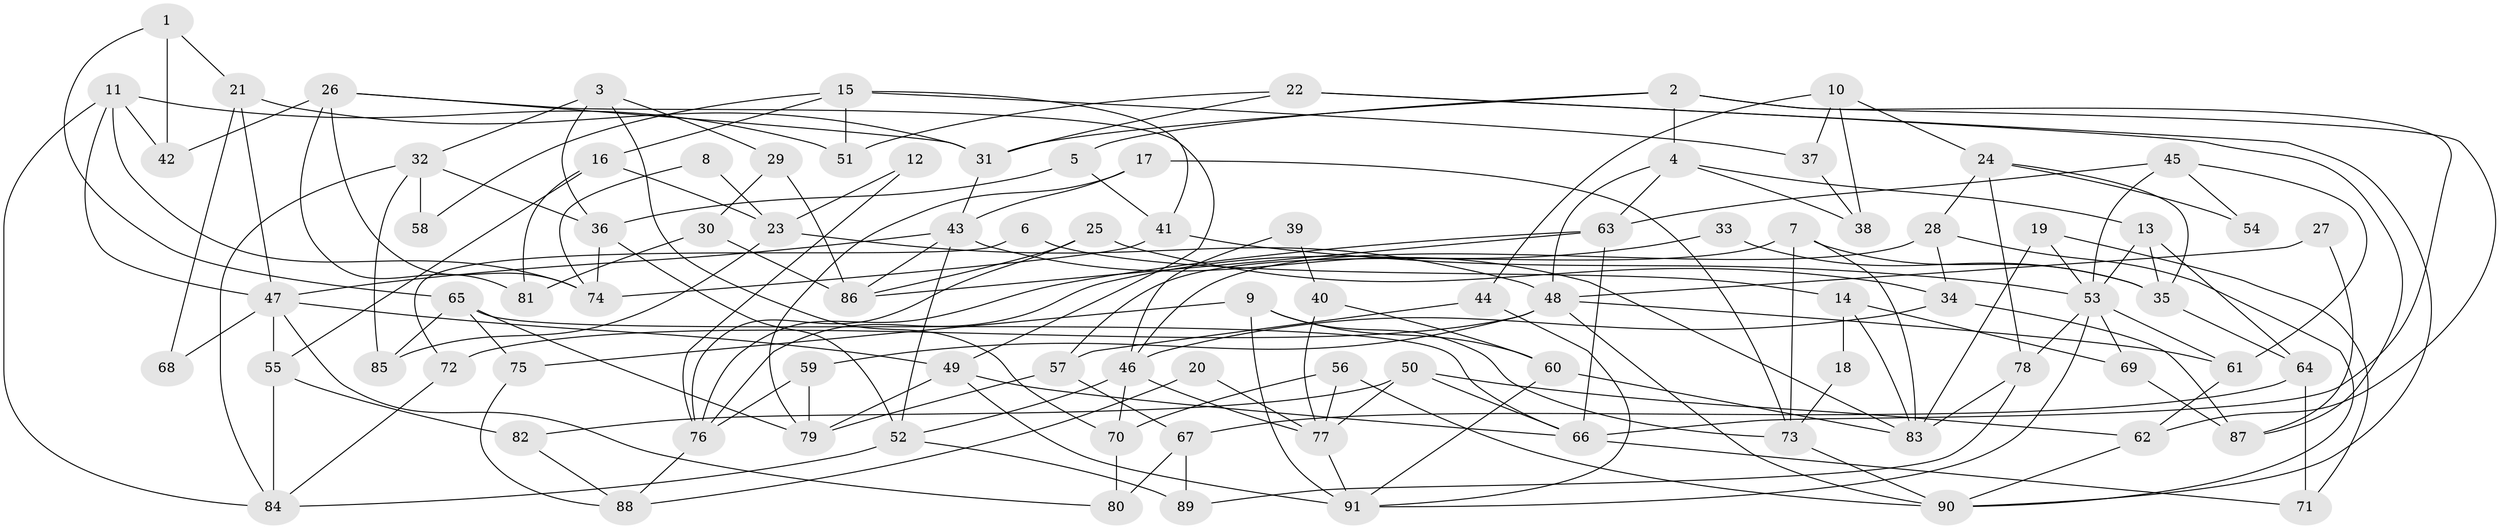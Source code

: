 // coarse degree distribution, {3: 0.14814814814814814, 2: 0.2222222222222222, 4: 0.2222222222222222, 5: 0.14814814814814814, 7: 0.037037037037037035, 10: 0.07407407407407407, 11: 0.037037037037037035, 6: 0.07407407407407407, 8: 0.037037037037037035}
// Generated by graph-tools (version 1.1) at 2025/54/03/04/25 21:54:24]
// undirected, 91 vertices, 182 edges
graph export_dot {
graph [start="1"]
  node [color=gray90,style=filled];
  1;
  2;
  3;
  4;
  5;
  6;
  7;
  8;
  9;
  10;
  11;
  12;
  13;
  14;
  15;
  16;
  17;
  18;
  19;
  20;
  21;
  22;
  23;
  24;
  25;
  26;
  27;
  28;
  29;
  30;
  31;
  32;
  33;
  34;
  35;
  36;
  37;
  38;
  39;
  40;
  41;
  42;
  43;
  44;
  45;
  46;
  47;
  48;
  49;
  50;
  51;
  52;
  53;
  54;
  55;
  56;
  57;
  58;
  59;
  60;
  61;
  62;
  63;
  64;
  65;
  66;
  67;
  68;
  69;
  70;
  71;
  72;
  73;
  74;
  75;
  76;
  77;
  78;
  79;
  80;
  81;
  82;
  83;
  84;
  85;
  86;
  87;
  88;
  89;
  90;
  91;
  1 -- 42;
  1 -- 21;
  1 -- 65;
  2 -- 4;
  2 -- 66;
  2 -- 5;
  2 -- 31;
  2 -- 62;
  3 -- 70;
  3 -- 32;
  3 -- 29;
  3 -- 36;
  4 -- 38;
  4 -- 63;
  4 -- 13;
  4 -- 48;
  5 -- 36;
  5 -- 41;
  6 -- 14;
  6 -- 72;
  7 -- 83;
  7 -- 73;
  7 -- 35;
  7 -- 57;
  8 -- 23;
  8 -- 74;
  9 -- 91;
  9 -- 73;
  9 -- 60;
  9 -- 75;
  10 -- 24;
  10 -- 44;
  10 -- 37;
  10 -- 38;
  11 -- 51;
  11 -- 74;
  11 -- 42;
  11 -- 47;
  11 -- 84;
  12 -- 23;
  12 -- 76;
  13 -- 53;
  13 -- 35;
  13 -- 64;
  14 -- 69;
  14 -- 83;
  14 -- 18;
  15 -- 16;
  15 -- 41;
  15 -- 37;
  15 -- 51;
  15 -- 58;
  16 -- 81;
  16 -- 55;
  16 -- 23;
  17 -- 79;
  17 -- 43;
  17 -- 73;
  18 -- 73;
  19 -- 71;
  19 -- 83;
  19 -- 53;
  20 -- 77;
  20 -- 88;
  21 -- 47;
  21 -- 31;
  21 -- 68;
  22 -- 31;
  22 -- 90;
  22 -- 51;
  22 -- 87;
  23 -- 48;
  23 -- 85;
  24 -- 35;
  24 -- 78;
  24 -- 28;
  24 -- 54;
  25 -- 76;
  25 -- 86;
  25 -- 34;
  26 -- 49;
  26 -- 31;
  26 -- 42;
  26 -- 74;
  26 -- 81;
  27 -- 87;
  27 -- 48;
  28 -- 46;
  28 -- 34;
  28 -- 90;
  29 -- 86;
  29 -- 30;
  30 -- 86;
  30 -- 81;
  31 -- 43;
  32 -- 36;
  32 -- 85;
  32 -- 58;
  32 -- 84;
  33 -- 76;
  33 -- 35;
  34 -- 46;
  34 -- 87;
  35 -- 64;
  36 -- 52;
  36 -- 74;
  37 -- 38;
  39 -- 46;
  39 -- 40;
  40 -- 77;
  40 -- 60;
  41 -- 74;
  41 -- 53;
  43 -- 83;
  43 -- 52;
  43 -- 47;
  43 -- 86;
  44 -- 57;
  44 -- 91;
  45 -- 53;
  45 -- 61;
  45 -- 54;
  45 -- 63;
  46 -- 70;
  46 -- 52;
  46 -- 77;
  47 -- 49;
  47 -- 55;
  47 -- 68;
  47 -- 80;
  48 -- 90;
  48 -- 59;
  48 -- 61;
  48 -- 72;
  49 -- 66;
  49 -- 79;
  49 -- 91;
  50 -- 77;
  50 -- 62;
  50 -- 66;
  50 -- 82;
  52 -- 84;
  52 -- 89;
  53 -- 61;
  53 -- 69;
  53 -- 78;
  53 -- 91;
  55 -- 84;
  55 -- 82;
  56 -- 77;
  56 -- 90;
  56 -- 70;
  57 -- 79;
  57 -- 67;
  59 -- 79;
  59 -- 76;
  60 -- 91;
  60 -- 83;
  61 -- 62;
  62 -- 90;
  63 -- 66;
  63 -- 76;
  63 -- 86;
  64 -- 67;
  64 -- 71;
  65 -- 75;
  65 -- 66;
  65 -- 79;
  65 -- 85;
  66 -- 71;
  67 -- 80;
  67 -- 89;
  69 -- 87;
  70 -- 80;
  72 -- 84;
  73 -- 90;
  75 -- 88;
  76 -- 88;
  77 -- 91;
  78 -- 89;
  78 -- 83;
  82 -- 88;
}
